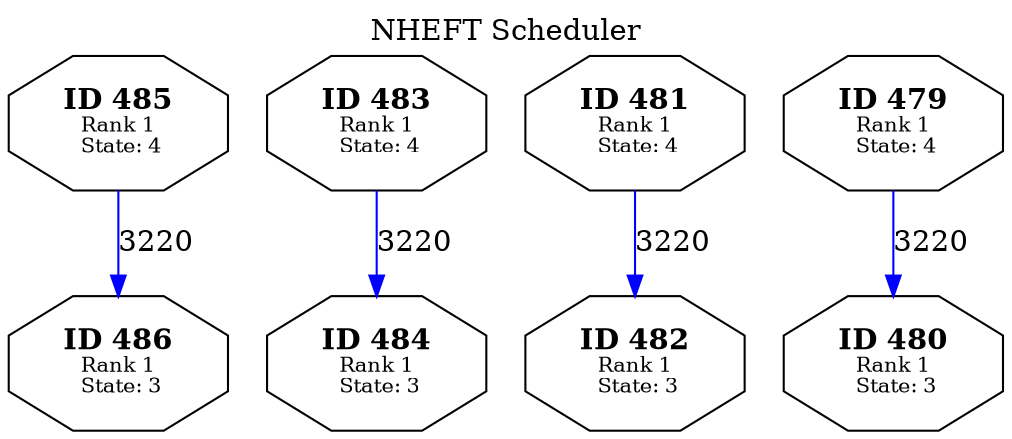 // Generated in NHEFTScheduler
digraph TargetTaskGraph {
  labelloc="t";
  label="NHEFT Scheduler";
  V486 [label=<<B>ID 486</B><BR /><FONT POINT-SIZE="10">Rank 1<BR /> State: 3</FONT>> shape=octagon];
  V485 [label=<<B>ID 485</B><BR /><FONT POINT-SIZE="10">Rank 1<BR /> State: 4</FONT>> shape=octagon];
  V485 -> V486 [color="blue" label=<3220>];
  V484 [label=<<B>ID 484</B><BR /><FONT POINT-SIZE="10">Rank 1<BR /> State: 3</FONT>> shape=octagon];
  V483 [label=<<B>ID 483</B><BR /><FONT POINT-SIZE="10">Rank 1<BR /> State: 4</FONT>> shape=octagon];
  V483 -> V484 [color="blue" label=<3220>];
  V482 [label=<<B>ID 482</B><BR /><FONT POINT-SIZE="10">Rank 1<BR /> State: 3</FONT>> shape=octagon];
  V481 [label=<<B>ID 481</B><BR /><FONT POINT-SIZE="10">Rank 1<BR /> State: 4</FONT>> shape=octagon];
  V481 -> V482 [color="blue" label=<3220>];
  V480 [label=<<B>ID 480</B><BR /><FONT POINT-SIZE="10">Rank 1<BR /> State: 3</FONT>> shape=octagon];
  V479 [label=<<B>ID 479</B><BR /><FONT POINT-SIZE="10">Rank 1<BR /> State: 4</FONT>> shape=octagon];
  V479 -> V480 [color="blue" label=<3220>];
}
